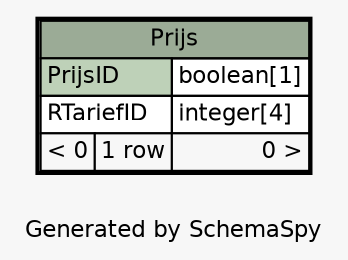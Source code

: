 // dot 2.40.1 on Linux 4.19.0-6-amd64
// SchemaSpy rev 590
digraph "oneDegreeRelationshipsDiagram" {
  graph [
    rankdir="RL"
    bgcolor="#f7f7f7"
    label="\nGenerated by SchemaSpy"
    labeljust="l"
    nodesep="0.18"
    ranksep="0.46"
    fontname="Helvetica"
    fontsize="11"
  ];
  node [
    fontname="Helvetica"
    fontsize="11"
    shape="plaintext"
  ];
  edge [
    arrowsize="0.8"
  ];
  "Prijs" [
    label=<
    <TABLE BORDER="2" CELLBORDER="1" CELLSPACING="0" BGCOLOR="#ffffff">
      <TR><TD COLSPAN="3" BGCOLOR="#9bab96" ALIGN="CENTER">Prijs</TD></TR>
      <TR><TD PORT="PrijsID" COLSPAN="2" BGCOLOR="#bed1b8" ALIGN="LEFT">PrijsID</TD><TD PORT="PrijsID.type" ALIGN="LEFT">boolean[1]</TD></TR>
      <TR><TD PORT="RTariefID" COLSPAN="2" ALIGN="LEFT">RTariefID</TD><TD PORT="RTariefID.type" ALIGN="LEFT">integer[4]</TD></TR>
      <TR><TD ALIGN="LEFT" BGCOLOR="#f7f7f7">&lt; 0</TD><TD ALIGN="RIGHT" BGCOLOR="#f7f7f7">1 row</TD><TD ALIGN="RIGHT" BGCOLOR="#f7f7f7">0 &gt;</TD></TR>
    </TABLE>>
    URL="Prijs.html"
    tooltip="Prijs"
  ];
}
